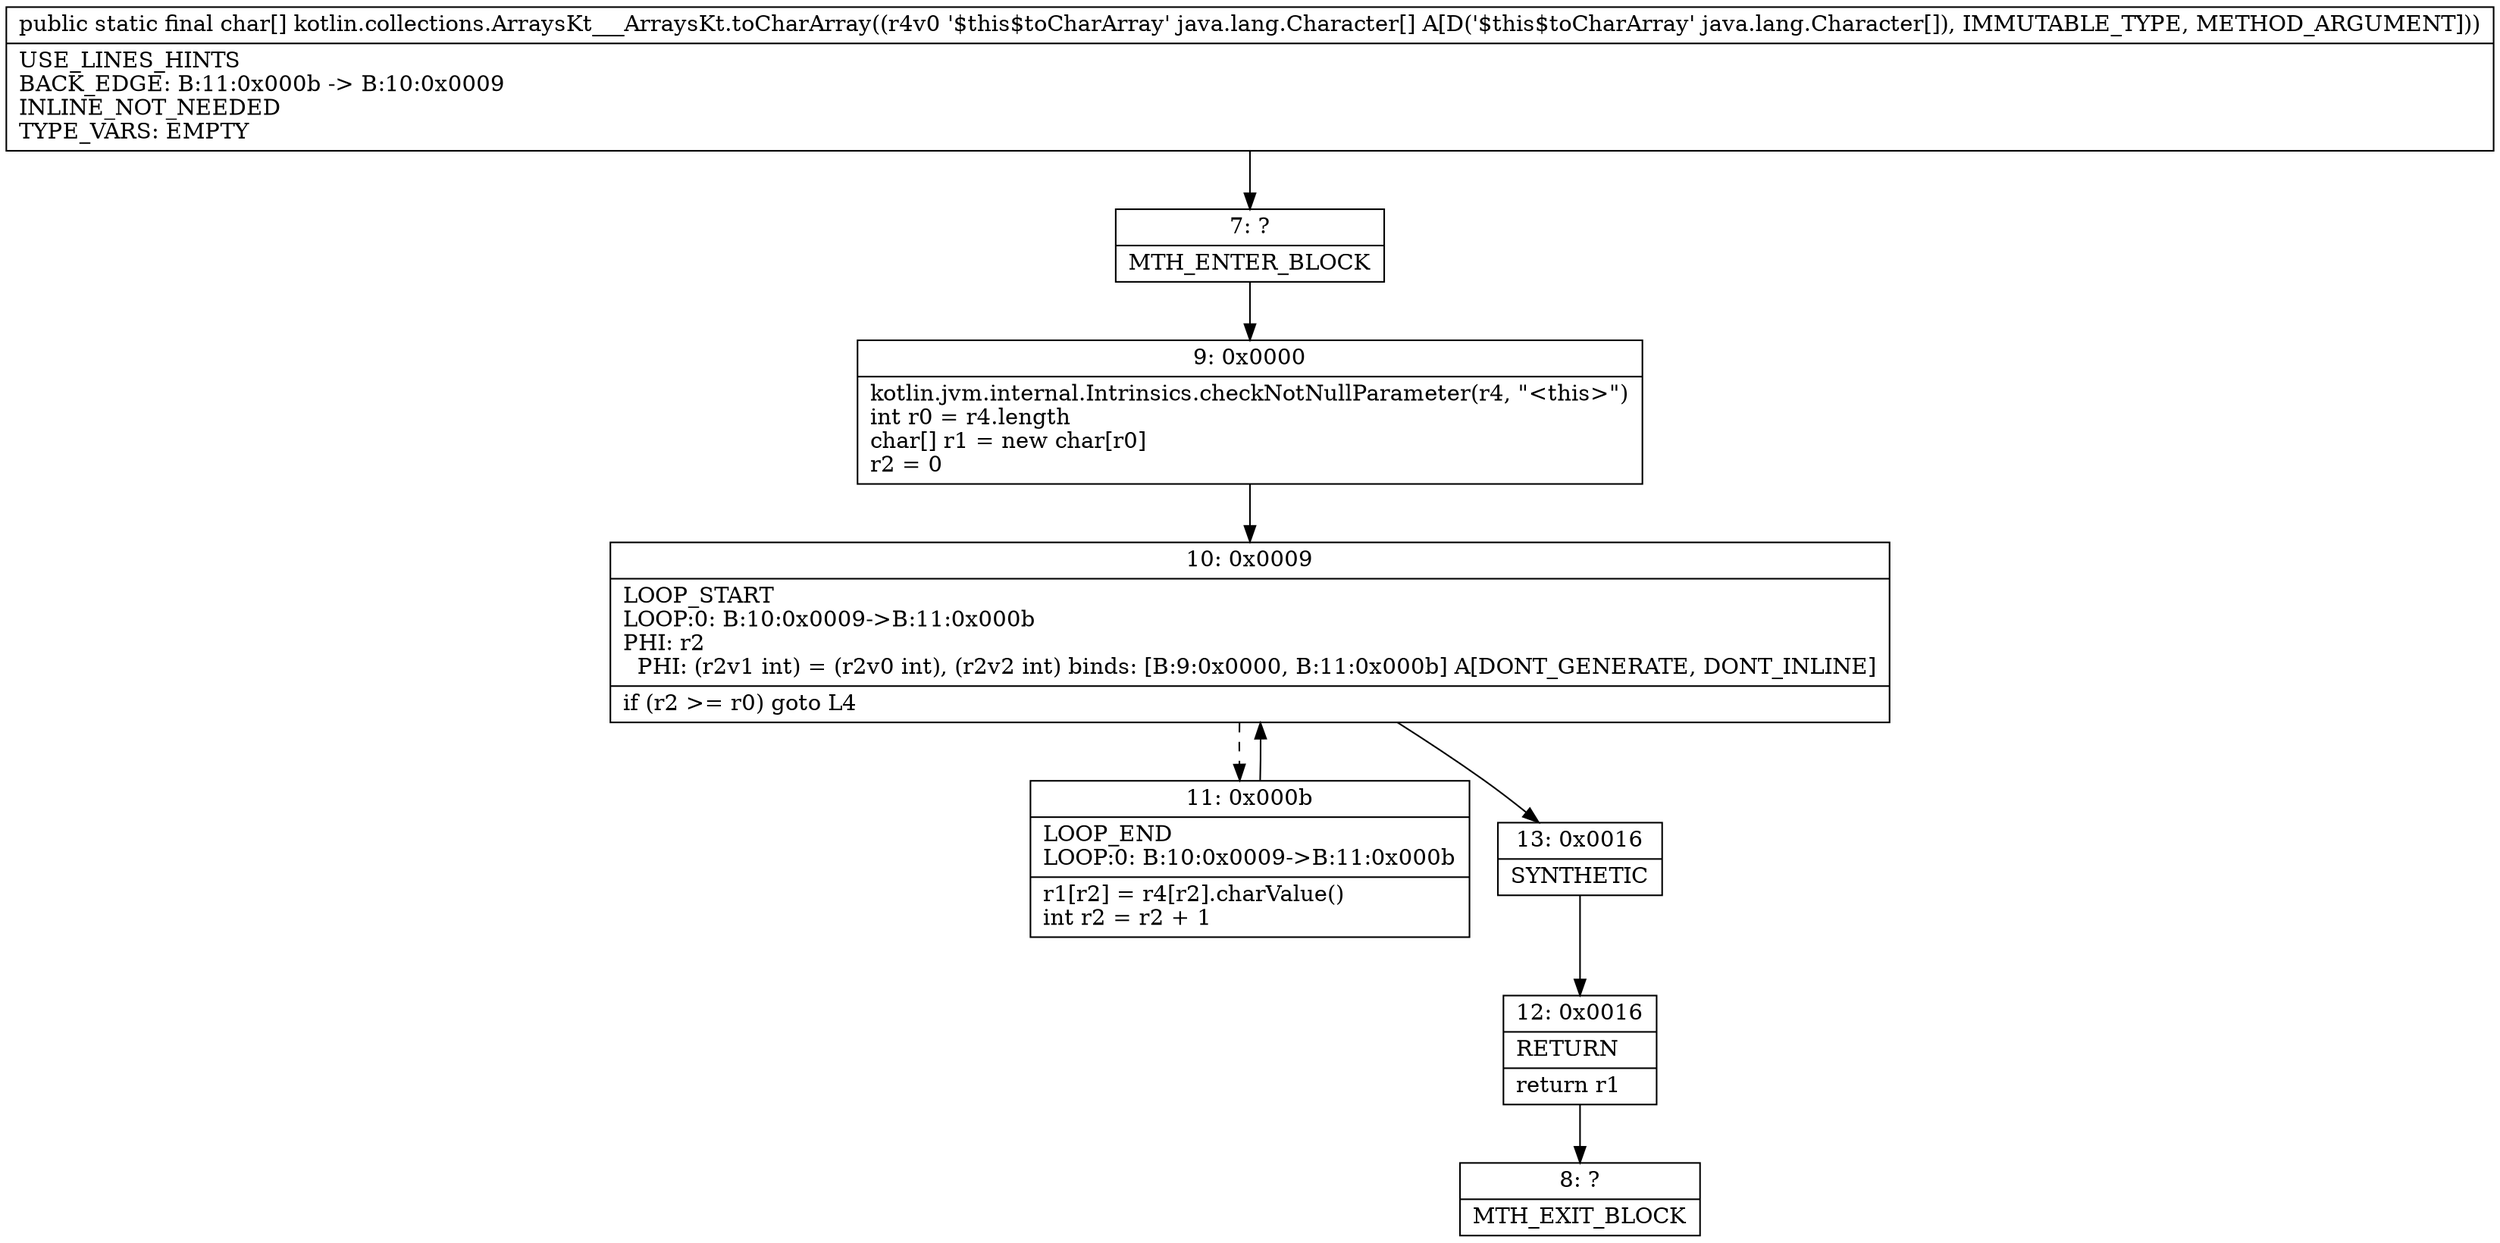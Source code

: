 digraph "CFG forkotlin.collections.ArraysKt___ArraysKt.toCharArray([Ljava\/lang\/Character;)[C" {
Node_7 [shape=record,label="{7\:\ ?|MTH_ENTER_BLOCK\l}"];
Node_9 [shape=record,label="{9\:\ 0x0000|kotlin.jvm.internal.Intrinsics.checkNotNullParameter(r4, \"\<this\>\")\lint r0 = r4.length\lchar[] r1 = new char[r0]\lr2 = 0\l}"];
Node_10 [shape=record,label="{10\:\ 0x0009|LOOP_START\lLOOP:0: B:10:0x0009\-\>B:11:0x000b\lPHI: r2 \l  PHI: (r2v1 int) = (r2v0 int), (r2v2 int) binds: [B:9:0x0000, B:11:0x000b] A[DONT_GENERATE, DONT_INLINE]\l|if (r2 \>= r0) goto L4\l}"];
Node_11 [shape=record,label="{11\:\ 0x000b|LOOP_END\lLOOP:0: B:10:0x0009\-\>B:11:0x000b\l|r1[r2] = r4[r2].charValue()\lint r2 = r2 + 1\l}"];
Node_13 [shape=record,label="{13\:\ 0x0016|SYNTHETIC\l}"];
Node_12 [shape=record,label="{12\:\ 0x0016|RETURN\l|return r1\l}"];
Node_8 [shape=record,label="{8\:\ ?|MTH_EXIT_BLOCK\l}"];
MethodNode[shape=record,label="{public static final char[] kotlin.collections.ArraysKt___ArraysKt.toCharArray((r4v0 '$this$toCharArray' java.lang.Character[] A[D('$this$toCharArray' java.lang.Character[]), IMMUTABLE_TYPE, METHOD_ARGUMENT]))  | USE_LINES_HINTS\lBACK_EDGE: B:11:0x000b \-\> B:10:0x0009\lINLINE_NOT_NEEDED\lTYPE_VARS: EMPTY\l}"];
MethodNode -> Node_7;Node_7 -> Node_9;
Node_9 -> Node_10;
Node_10 -> Node_11[style=dashed];
Node_10 -> Node_13;
Node_11 -> Node_10;
Node_13 -> Node_12;
Node_12 -> Node_8;
}

